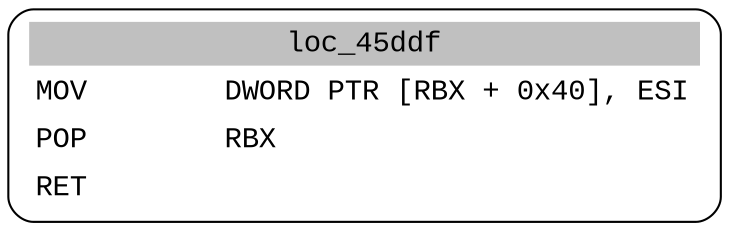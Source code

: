 digraph asm_graph {
1941 [
shape="Mrecord" fontname="Courier New"label =<<table border="0" cellborder="0" cellpadding="3"><tr><td align="center" colspan="2" bgcolor="grey">loc_45ddf</td></tr><tr><td align="left">MOV        DWORD PTR [RBX + 0x40], ESI</td></tr><tr><td align="left">POP        RBX</td></tr><tr><td align="left">RET        </td></tr></table>> ];
}